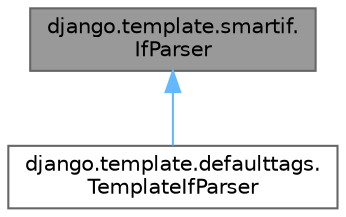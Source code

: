 digraph "django.template.smartif.IfParser"
{
 // LATEX_PDF_SIZE
  bgcolor="transparent";
  edge [fontname=Helvetica,fontsize=10,labelfontname=Helvetica,labelfontsize=10];
  node [fontname=Helvetica,fontsize=10,shape=box,height=0.2,width=0.4];
  Node1 [id="Node000001",label="django.template.smartif.\lIfParser",height=0.2,width=0.4,color="gray40", fillcolor="grey60", style="filled", fontcolor="black",tooltip=" "];
  Node1 -> Node2 [id="edge1_Node000001_Node000002",dir="back",color="steelblue1",style="solid",tooltip=" "];
  Node2 [id="Node000002",label="django.template.defaulttags.\lTemplateIfParser",height=0.2,width=0.4,color="gray40", fillcolor="white", style="filled",URL="$classdjango_1_1template_1_1defaulttags_1_1_template_if_parser.html",tooltip=" "];
}
